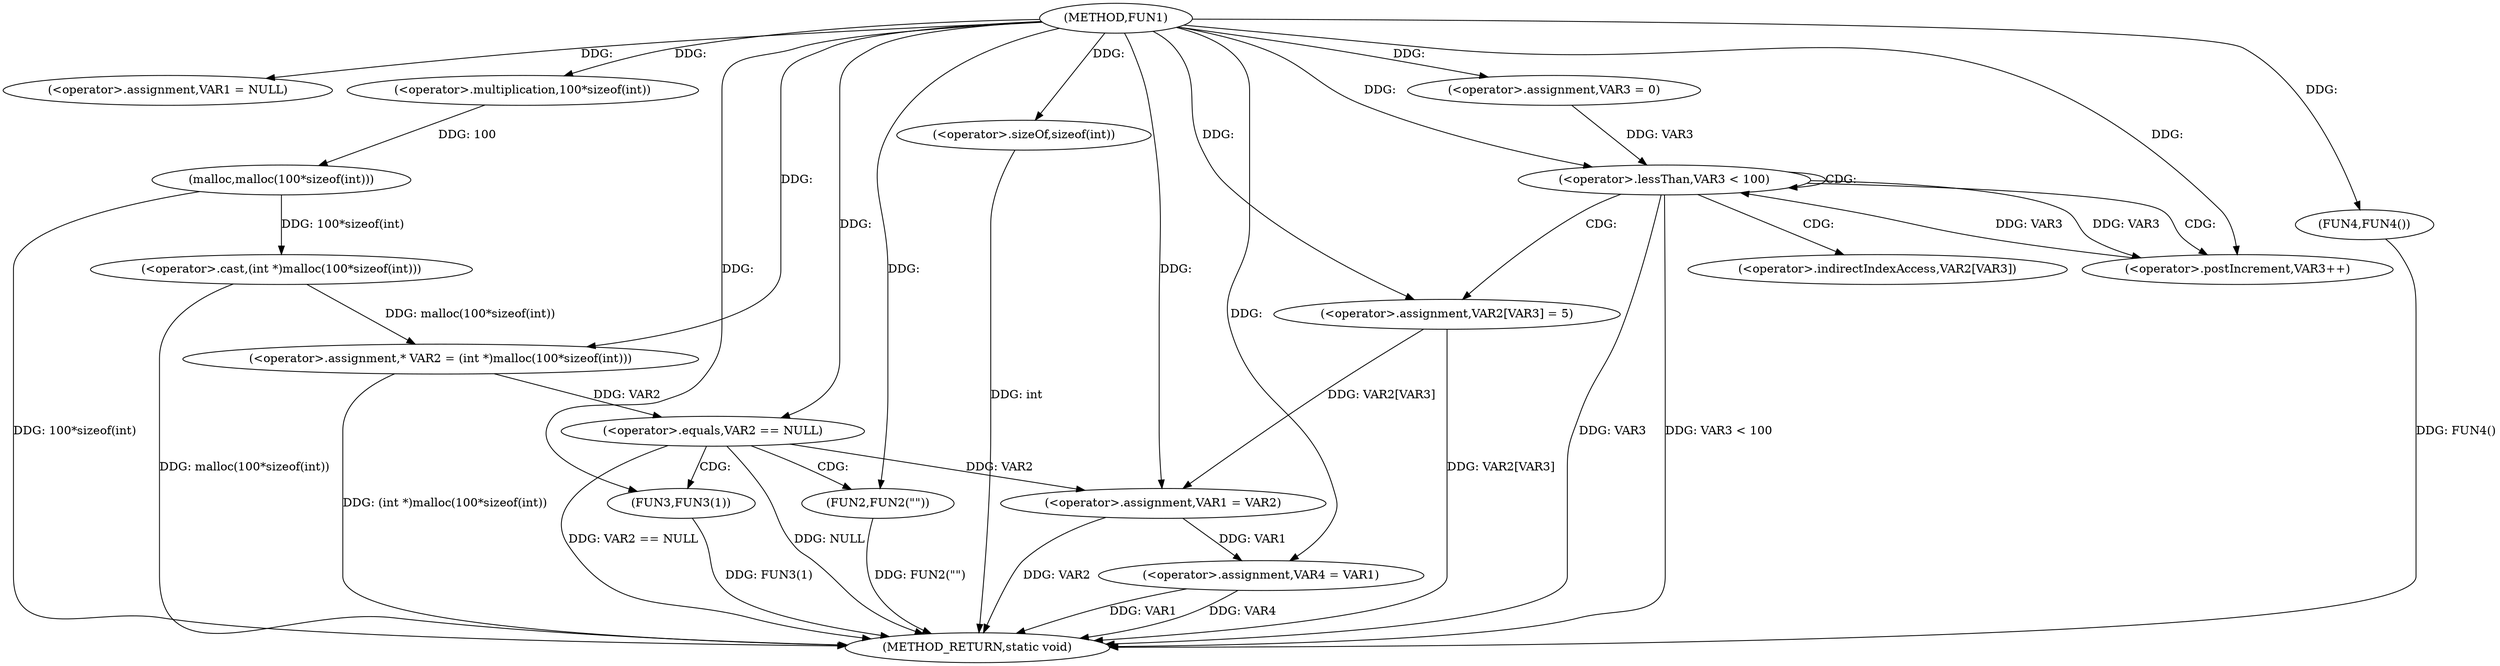 digraph FUN1 {  
"1000100" [label = "(METHOD,FUN1)" ]
"1000150" [label = "(METHOD_RETURN,static void)" ]
"1000103" [label = "(<operator>.assignment,VAR1 = NULL)" ]
"1000108" [label = "(<operator>.assignment,* VAR2 = (int *)malloc(100*sizeof(int)))" ]
"1000110" [label = "(<operator>.cast,(int *)malloc(100*sizeof(int)))" ]
"1000112" [label = "(malloc,malloc(100*sizeof(int)))" ]
"1000113" [label = "(<operator>.multiplication,100*sizeof(int))" ]
"1000115" [label = "(<operator>.sizeOf,sizeof(int))" ]
"1000118" [label = "(<operator>.equals,VAR2 == NULL)" ]
"1000122" [label = "(FUN2,FUN2(\"\"))" ]
"1000124" [label = "(FUN3,FUN3(1))" ]
"1000129" [label = "(<operator>.assignment,VAR3 = 0)" ]
"1000132" [label = "(<operator>.lessThan,VAR3 < 100)" ]
"1000135" [label = "(<operator>.postIncrement,VAR3++)" ]
"1000138" [label = "(<operator>.assignment,VAR2[VAR3] = 5)" ]
"1000143" [label = "(<operator>.assignment,VAR1 = VAR2)" ]
"1000146" [label = "(<operator>.assignment,VAR4 = VAR1)" ]
"1000149" [label = "(FUN4,FUN4())" ]
"1000139" [label = "(<operator>.indirectIndexAccess,VAR2[VAR3])" ]
  "1000118" -> "1000150"  [ label = "DDG: VAR2 == NULL"] 
  "1000124" -> "1000150"  [ label = "DDG: FUN3(1)"] 
  "1000132" -> "1000150"  [ label = "DDG: VAR3 < 100"] 
  "1000138" -> "1000150"  [ label = "DDG: VAR2[VAR3]"] 
  "1000149" -> "1000150"  [ label = "DDG: FUN4()"] 
  "1000146" -> "1000150"  [ label = "DDG: VAR1"] 
  "1000132" -> "1000150"  [ label = "DDG: VAR3"] 
  "1000110" -> "1000150"  [ label = "DDG: malloc(100*sizeof(int))"] 
  "1000112" -> "1000150"  [ label = "DDG: 100*sizeof(int)"] 
  "1000108" -> "1000150"  [ label = "DDG: (int *)malloc(100*sizeof(int))"] 
  "1000118" -> "1000150"  [ label = "DDG: NULL"] 
  "1000122" -> "1000150"  [ label = "DDG: FUN2(\"\")"] 
  "1000143" -> "1000150"  [ label = "DDG: VAR2"] 
  "1000146" -> "1000150"  [ label = "DDG: VAR4"] 
  "1000115" -> "1000150"  [ label = "DDG: int"] 
  "1000100" -> "1000103"  [ label = "DDG: "] 
  "1000110" -> "1000108"  [ label = "DDG: malloc(100*sizeof(int))"] 
  "1000100" -> "1000108"  [ label = "DDG: "] 
  "1000112" -> "1000110"  [ label = "DDG: 100*sizeof(int)"] 
  "1000113" -> "1000112"  [ label = "DDG: 100"] 
  "1000100" -> "1000113"  [ label = "DDG: "] 
  "1000100" -> "1000115"  [ label = "DDG: "] 
  "1000108" -> "1000118"  [ label = "DDG: VAR2"] 
  "1000100" -> "1000118"  [ label = "DDG: "] 
  "1000100" -> "1000122"  [ label = "DDG: "] 
  "1000100" -> "1000124"  [ label = "DDG: "] 
  "1000100" -> "1000129"  [ label = "DDG: "] 
  "1000129" -> "1000132"  [ label = "DDG: VAR3"] 
  "1000135" -> "1000132"  [ label = "DDG: VAR3"] 
  "1000100" -> "1000132"  [ label = "DDG: "] 
  "1000132" -> "1000135"  [ label = "DDG: VAR3"] 
  "1000100" -> "1000135"  [ label = "DDG: "] 
  "1000100" -> "1000138"  [ label = "DDG: "] 
  "1000138" -> "1000143"  [ label = "DDG: VAR2[VAR3]"] 
  "1000118" -> "1000143"  [ label = "DDG: VAR2"] 
  "1000100" -> "1000143"  [ label = "DDG: "] 
  "1000143" -> "1000146"  [ label = "DDG: VAR1"] 
  "1000100" -> "1000146"  [ label = "DDG: "] 
  "1000100" -> "1000149"  [ label = "DDG: "] 
  "1000118" -> "1000124"  [ label = "CDG: "] 
  "1000118" -> "1000122"  [ label = "CDG: "] 
  "1000132" -> "1000132"  [ label = "CDG: "] 
  "1000132" -> "1000139"  [ label = "CDG: "] 
  "1000132" -> "1000135"  [ label = "CDG: "] 
  "1000132" -> "1000138"  [ label = "CDG: "] 
}
